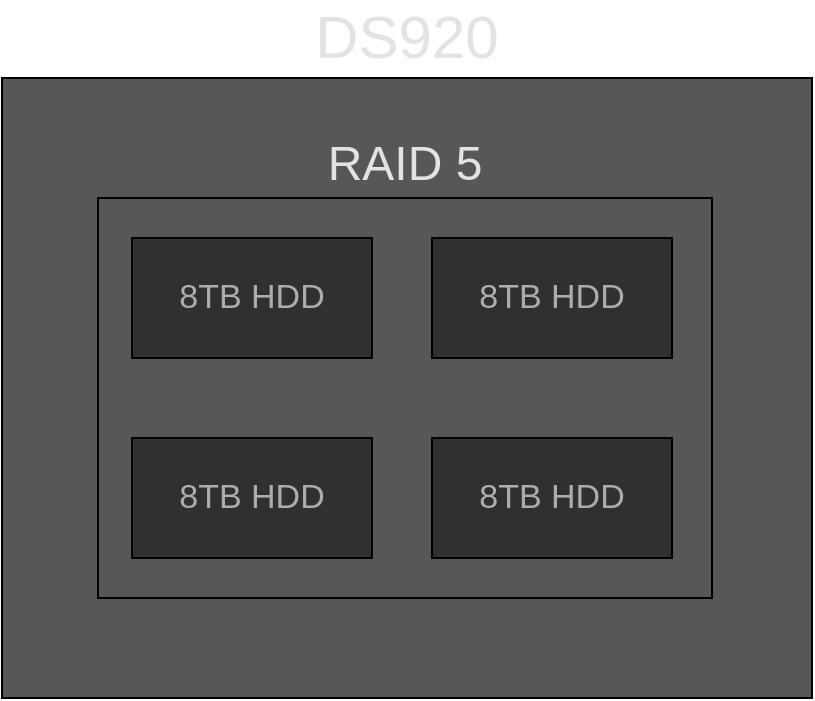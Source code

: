 <mxfile version="20.5.3" type="github">
  <diagram id="5hAWc3Epzwj-j9W6ENK-" name="Page-1">
    <mxGraphModel dx="1765" dy="1113" grid="1" gridSize="10" guides="1" tooltips="1" connect="1" arrows="1" fold="1" page="1" pageScale="1" pageWidth="850" pageHeight="1100" math="0" shadow="0">
      <root>
        <mxCell id="0" />
        <mxCell id="1" parent="0" />
        <mxCell id="dEkMdDUnqqEuPVsrQOii-5" value="DS920" style="rounded=0;whiteSpace=wrap;html=1;labelPosition=center;verticalLabelPosition=top;align=center;verticalAlign=bottom;fontSize=30;fillColor=#575757;fontColor=#E3E3E3;" parent="1" vertex="1">
          <mxGeometry x="165" y="310" width="405" height="310" as="geometry" />
        </mxCell>
        <mxCell id="dEkMdDUnqqEuPVsrQOii-8" value="RAID 5" style="rounded=0;whiteSpace=wrap;html=1;fontSize=24;fontColor=#E3E3E3;fillColor=#575757;labelPosition=center;verticalLabelPosition=top;align=center;verticalAlign=bottom;" parent="1" vertex="1">
          <mxGeometry x="213" y="370" width="307" height="200" as="geometry" />
        </mxCell>
        <mxCell id="dEkMdDUnqqEuPVsrQOii-12" value="8TB HDD" style="rounded=0;whiteSpace=wrap;html=1;fontSize=17;fontColor=#ADADAD;fillColor=#303030;" parent="1" vertex="1">
          <mxGeometry x="380" y="390" width="120" height="60" as="geometry" />
        </mxCell>
        <mxCell id="dEkMdDUnqqEuPVsrQOii-13" value="8TB HDD" style="rounded=0;whiteSpace=wrap;html=1;fontSize=17;fontColor=#ADADAD;fillColor=#303030;" parent="1" vertex="1">
          <mxGeometry x="230" y="490" width="120" height="60" as="geometry" />
        </mxCell>
        <mxCell id="dEkMdDUnqqEuPVsrQOii-14" value="8TB HDD" style="rounded=0;whiteSpace=wrap;html=1;fontSize=17;fontColor=#ADADAD;fillColor=#303030;" parent="1" vertex="1">
          <mxGeometry x="380" y="490" width="120" height="60" as="geometry" />
        </mxCell>
        <mxCell id="V9e0uKZQb9McLUmHxfOt-1" value="8TB HDD" style="rounded=0;whiteSpace=wrap;html=1;fontSize=17;fontColor=#ADADAD;fillColor=#303030;" parent="1" vertex="1">
          <mxGeometry x="230" y="390" width="120" height="60" as="geometry" />
        </mxCell>
      </root>
    </mxGraphModel>
  </diagram>
</mxfile>
